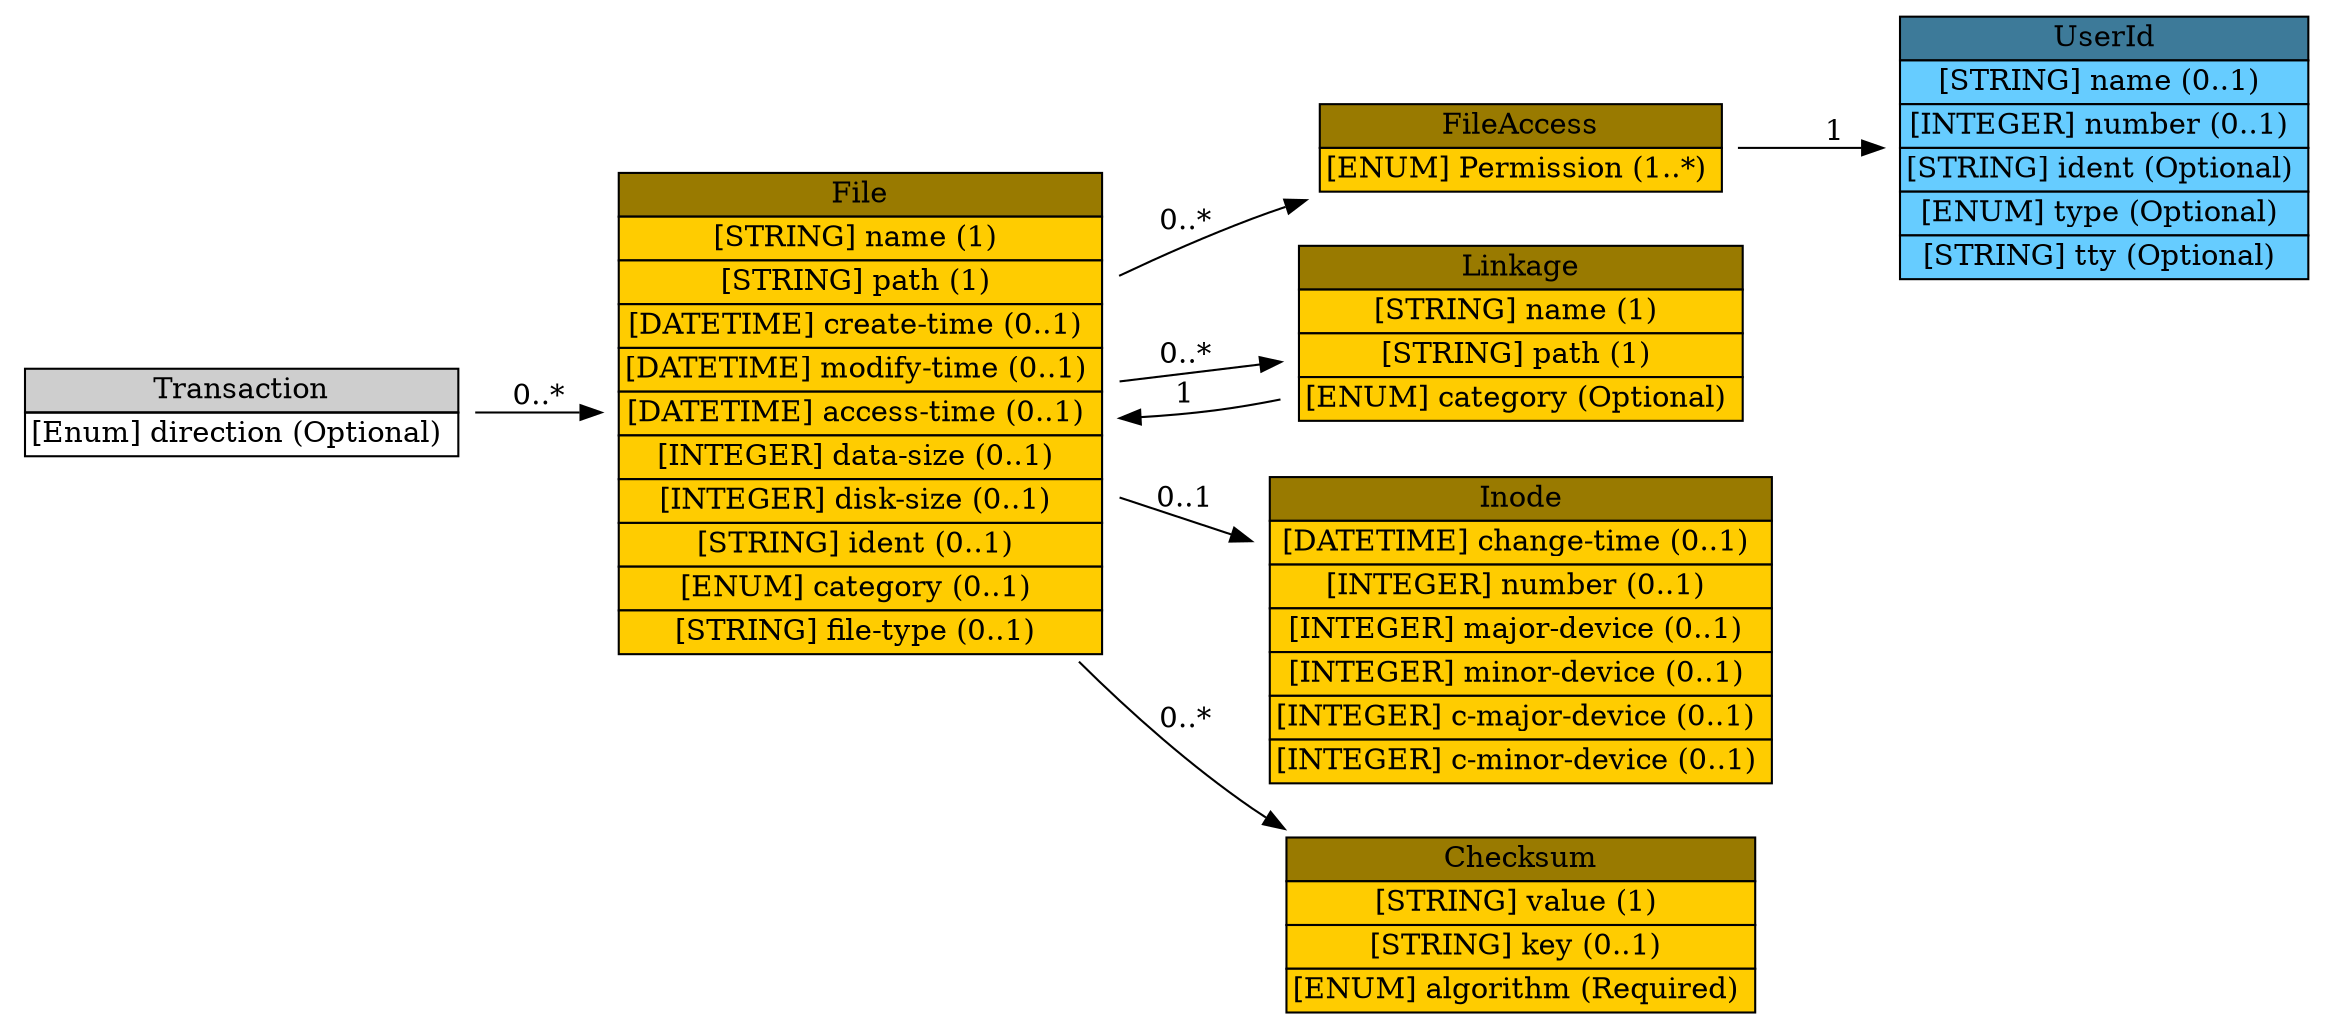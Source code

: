 digraph Transaction {
	graph [rankdir=LR];
	node [label="\N"];
	graph [bb="0,0,1082,466"];
	Transaction [label=<<table BORDER="0" CELLBORDER="1" CELLSPACING="0"> <tr > <td BGCOLOR="#CECECE" HREF="#" TITLE="The Transaction class contains specific information about the data exchange during the attack.">Transaction</td> </tr>" %<tr><td HREF="#" TITLE="Direction of the attack source &lt;-&gt; target">[Enum] direction (Optional) </td></tr>%</table>>, shape=plaintext, pos="108,276", width=3, height="0.68056"];
	File [label=<<table BORDER="0" CELLBORDER="1" CELLSPACING="0"> <tr > <td BGCOLOR="#997a00" HREF="#" TITLE="The File class provides specific information about a file or other file-like object that has been created, deleted, or modified on the target. The description can provide either the file settings prior to the event or the file settings at the time of the event, as specified using the &quot;category&quot; attribute. ">File</td> </tr>" %<tr><td BGCOLOR="#FFCC00" HREF="#" TITLE="The name of the file to which the alert applies, not including the path to the file.">[STRING] name (1) </td></tr>%<tr><td BGCOLOR="#FFCC00" HREF="#" TITLE="The full path to the file, including the name.  The path name should be represented in as &quot;universal&quot; a manner as possible, to facilitate processing of the alert.">[STRING] path (1) </td></tr>%<tr><td BGCOLOR="#FFCC00" HREF="#" TITLE="Time the file was created.  Note that this is *not* the Unix &quot;st_ctime&quot; file attribute (which is not file creation time).  The Unix &quot;st_ctime&quot; attribute is contained in the &quot;Inode&quot; class.">[DATETIME] create-time (0..1) </td></tr>%<tr><td BGCOLOR="#FFCC00" HREF="#" TITLE="Time the file was last modified.">[DATETIME] modify-time (0..1) </td></tr>%<tr><td BGCOLOR="#FFCC00" HREF="#" TITLE="Time the file was last accessed.">[DATETIME] access-time (0..1) </td></tr>%<tr><td BGCOLOR="#FFCC00" HREF="#" TITLE="The size of the data, in bytes.  Typically what is meant when referring to file size.  On Unix UFS file systems, this value corresponds to stat.st_size.  On Windows NTFS, this value corresponds to Valid Data Length (VDL).">[INTEGER] data-size (0..1) </td></tr>%<tr><td BGCOLOR="#FFCC00" HREF="#" TITLE="The physical space on disk consumed by the file, in bytes.  On Unix UFS file systems, this value corresponds to 512 * stat.st_blocks.  On Windows NTFS, this value corresponds to End of File (EOF).">[INTEGER] disk-size (0..1) </td></tr>%<tr><td BGCOLOR="#FFCC00" HREF="#" TITLE="A unique identifier for this file; see Section 3.2.9.">[STRING] ident (0..1) </td></tr>%<tr><td BGCOLOR="#FFCC00" HREF="#" TITLE="The type of file system the file resides on.  This attribute governs how path names and other attributes are interpreted.">[ENUM] category (0..1) </td></tr>%<tr><td BGCOLOR="#FFCC00" HREF="#" TITLE="The type of file, as a mime-type.">[STRING] file-type (0..1) </td></tr>%</table>>, shape=plaintext, pos="398,276", width="3.3333", height="3.1806"];
	FileAccess [label=<<table BORDER="0" CELLBORDER="1" CELLSPACING="0"> <tr > <td BGCOLOR="#997a00" HREF="#" TITLE="The FileAccess class represents the access permissions on a file. The representation is intended to be useful across operating systems. ">FileAccess</td> </tr>" %<tr><td BGCOLOR="#FFCC00" HREF="#" TITLE="Level of access allowed.  The permitted values are shown below.  There is no default value.  (See also Section 10.)">[ENUM] Permission (1..*) </td></tr>%</table>>, shape=plaintext, pos="706,402", width="2.75", height="0.68056"];
	UserId [label=<<table BORDER="0" CELLBORDER="1" CELLSPACING="0"> <tr > <td BGCOLOR="#3d7a99" HREF="#" TITLE="The UserId class provides specific information about a user. More than one UserId can be used within the User class to indicate attempts to transition from one user to another, or to provide complete information about a user&#39;s (or process&#39;) privileges. ">UserId</td> </tr>" %<tr><td BGCOLOR="#66CCFF" HREF="#" TITLE="A user or group name.">[STRING] name (0..1) </td></tr>%<tr><td BGCOLOR="#66CCFF" HREF="#" TITLE="A user or group number.">[INTEGER] number (0..1) </td></tr>%<tr><td BGCOLOR="#66CCFF" HREF="#" TITLE="A unique identifier for the user id, see Section 3.2.9.">[STRING] ident (Optional) </td></tr>%<tr><td BGCOLOR="#66CCFF" HREF="#" TITLE="The type of user information represented.  The permitted values for this attribute are shown below.  The default value is &quot;original-user&quot;.  (See also Section 10.)">[ENUM] type (Optional) </td></tr>%<tr><td BGCOLOR="#66CCFF" HREF="#" TITLE="The tty the user is using.">[STRING] tty (Optional) </td></tr>%</table>>, shape=plaintext, pos="979,402", width="2.8611", height="1.7917"];
	Linkage [label=<<table BORDER="0" CELLBORDER="1" CELLSPACING="0"> <tr > <td BGCOLOR="#997a00" HREF="#" TITLE="The Linkage class represents file system connections between the file described in the &lt;File&gt; element and other objects in the file system. For example, if the &lt;File&gt; element is a symbolic link or shortcut, then the &lt;Linkage&gt; element should contain the name of the object the link points to. Further information can be provided about the object in the &lt;Linkage&gt; element with another &lt;File&gt; element, if appropriate. ">Linkage</td> </tr>" %<tr><td BGCOLOR="#FFCC00" HREF="#" TITLE="The name of the file system object, not including the path.">[STRING] name (1) </td></tr>%<tr><td BGCOLOR="#FFCC00" HREF="#" TITLE="The full path to the file system object, including the name.  The path name should be represented in as &quot;universal&quot; a manner as possible, to facilitate processing of the alert.">[STRING] path (1) </td></tr>%<tr><td BGCOLOR="#FFCC00" HREF="#" TITLE="Section 10.)">[ENUM] category (Optional) </td></tr>%</table>>, shape=plaintext, pos="706,316", width="3.0278", height="1.2361"];
	Inode [label=<<table BORDER="0" CELLBORDER="1" CELLSPACING="0"> <tr > <td BGCOLOR="#997a00" HREF="#" TITLE="The Inode class is used to represent the additional information contained in a Unix file system i-node. ">Inode</td> </tr>" %<tr><td BGCOLOR="#FFCC00" HREF="#" TITLE="The time of the last inode change, given by the st_ctime element of &quot;struct stat&quot;.">[DATETIME] change-time (0..1) </td></tr>%<tr><td BGCOLOR="#FFCC00" HREF="#" TITLE="The inode number.">[INTEGER] number (0..1) </td></tr>%<tr><td BGCOLOR="#FFCC00" HREF="#" TITLE="The major device number of the device the file resides on.">[INTEGER] major-device (0..1) </td></tr>%<tr><td BGCOLOR="#FFCC00" HREF="#" TITLE="The minor device number of the device the file resides on.">[INTEGER] minor-device (0..1) </td></tr>%<tr><td BGCOLOR="#FFCC00" HREF="#" TITLE="The major device of the file itself, if it is a character special device.">[INTEGER] c-major-device (0..1) </td></tr>%<tr><td BGCOLOR="#FFCC00" HREF="#" TITLE="The minor device of the file itself, if it is a character special device.">[INTEGER] c-minor-device (0..1) </td></tr>%</table>>, shape=plaintext, pos="706,180", width="3.4444", height="2.0694"];
	Checksum [label=<<table BORDER="0" CELLBORDER="1" CELLSPACING="0"> <tr > <td BGCOLOR="#997a00" HREF="#" TITLE="The Checksum class represents checksum information associated with the file. This checksum information can be provided by file integrity checkers, among others. ">Checksum</td> </tr>" %<tr><td BGCOLOR="#FFCC00" HREF="#" TITLE="The value of the checksum.">[STRING] value (1) </td></tr>%<tr><td BGCOLOR="#FFCC00" HREF="#" TITLE="The key to the checksum, if appropriate.">[STRING] key (0..1) </td></tr>%<tr><td BGCOLOR="#FFCC00" HREF="#" TITLE="default value.  (See also Section 10.)">[ENUM] algorithm (Required) </td></tr>%</table>>, shape=plaintext, pos="706,44", width="3.1389", height="1.2361"];
	FileAccess -> UserId [label=1, pos="e,875.89,402 805.72,402 825.26,402 845.9,402 865.84,402", lp="853,410.5"];
	File -> FileAccess [label="0..*", pos="e,607.92,377.94 518.12,341.19 539.08,351.26 560.93,360.97 582,369 587.2,370.98 592.57,372.89 598.03,374.73", lp="550,369.5"];
	Linkage -> File [label=1, pos="e,518.4,273.01 596.12,282.79 585.34,280.45 574.51,278.45 564,277 552.51,275.42 540.54,274.31 528.51,273.56", lp="550,285.5"];
	File -> Linkage [label="0..*", pos="e,596.26,301.81 518.05,291.67 524.12,292.46 530.13,293.24 536,294 552.13,296.1 569.12,298.3 585.87,300.47", lp="550,306.5"];
	File -> Inode [label="0..1", pos="e,581.87,218.69 518.4,238.47 535.99,232.99 554.18,227.32 572.01,221.76", lp="550,239.5"];
	File -> Checksum [label="0..*", pos="e,596.59,88.013 502.16,161.88 526.87,138.57 554.18,115.53 582,97 583.9,95.734 585.83,94.488 587.8,93.262", lp="550,139.5"];
	Transaction -> File [label="0..*", pos="e,277.56,276 216.4,276 233.07,276 250.44,276 267.54,276", lp="247,284.5"];
}
